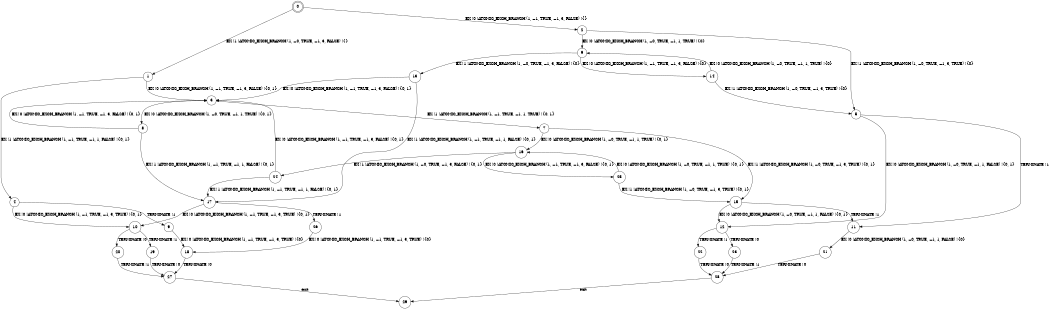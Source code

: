 digraph BCG {
size = "7, 10.5";
center = TRUE;
node [shape = circle];
0 [peripheries = 2];
0 -> 1 [label = "EX !1 !ATOMIC_EXCH_BRANCH (1, +0, TRUE, +1, 3, FALSE) !{}"];
0 -> 2 [label = "EX !0 !ATOMIC_EXCH_BRANCH (1, +1, TRUE, +1, 3, FALSE) !{}"];
1 -> 3 [label = "EX !0 !ATOMIC_EXCH_BRANCH (1, +1, TRUE, +1, 3, FALSE) !{0, 1}"];
1 -> 4 [label = "EX !1 !ATOMIC_EXCH_BRANCH (1, +1, TRUE, +1, 1, FALSE) !{0, 1}"];
2 -> 5 [label = "EX !1 !ATOMIC_EXCH_BRANCH (1, +0, TRUE, +1, 3, TRUE) !{0}"];
2 -> 6 [label = "EX !0 !ATOMIC_EXCH_BRANCH (1, +0, TRUE, +1, 1, TRUE) !{0}"];
3 -> 7 [label = "EX !1 !ATOMIC_EXCH_BRANCH (1, +1, TRUE, +1, 1, TRUE) !{0, 1}"];
3 -> 8 [label = "EX !0 !ATOMIC_EXCH_BRANCH (1, +0, TRUE, +1, 1, TRUE) !{0, 1}"];
4 -> 9 [label = "TERMINATE !1"];
4 -> 10 [label = "EX !0 !ATOMIC_EXCH_BRANCH (1, +1, TRUE, +1, 3, TRUE) !{0, 1}"];
5 -> 11 [label = "TERMINATE !1"];
5 -> 12 [label = "EX !0 !ATOMIC_EXCH_BRANCH (1, +0, TRUE, +1, 1, FALSE) !{0, 1}"];
6 -> 13 [label = "EX !1 !ATOMIC_EXCH_BRANCH (1, +0, TRUE, +1, 3, FALSE) !{0}"];
6 -> 14 [label = "EX !0 !ATOMIC_EXCH_BRANCH (1, +1, TRUE, +1, 3, FALSE) !{0}"];
7 -> 15 [label = "EX !1 !ATOMIC_EXCH_BRANCH (1, +0, TRUE, +1, 3, TRUE) !{0, 1}"];
7 -> 16 [label = "EX !0 !ATOMIC_EXCH_BRANCH (1, +0, TRUE, +1, 1, TRUE) !{0, 1}"];
8 -> 17 [label = "EX !1 !ATOMIC_EXCH_BRANCH (1, +1, TRUE, +1, 1, FALSE) !{0, 1}"];
8 -> 3 [label = "EX !0 !ATOMIC_EXCH_BRANCH (1, +1, TRUE, +1, 3, FALSE) !{0, 1}"];
9 -> 18 [label = "EX !0 !ATOMIC_EXCH_BRANCH (1, +1, TRUE, +1, 3, TRUE) !{0}"];
10 -> 19 [label = "TERMINATE !1"];
10 -> 20 [label = "TERMINATE !0"];
11 -> 21 [label = "EX !0 !ATOMIC_EXCH_BRANCH (1, +0, TRUE, +1, 1, FALSE) !{0}"];
12 -> 22 [label = "TERMINATE !1"];
12 -> 23 [label = "TERMINATE !0"];
13 -> 17 [label = "EX !1 !ATOMIC_EXCH_BRANCH (1, +1, TRUE, +1, 1, FALSE) !{0, 1}"];
13 -> 3 [label = "EX !0 !ATOMIC_EXCH_BRANCH (1, +1, TRUE, +1, 3, FALSE) !{0, 1}"];
14 -> 5 [label = "EX !1 !ATOMIC_EXCH_BRANCH (1, +0, TRUE, +1, 3, TRUE) !{0}"];
14 -> 6 [label = "EX !0 !ATOMIC_EXCH_BRANCH (1, +0, TRUE, +1, 1, TRUE) !{0}"];
15 -> 11 [label = "TERMINATE !1"];
15 -> 12 [label = "EX !0 !ATOMIC_EXCH_BRANCH (1, +0, TRUE, +1, 1, FALSE) !{0, 1}"];
16 -> 24 [label = "EX !1 !ATOMIC_EXCH_BRANCH (1, +0, TRUE, +1, 3, FALSE) !{0, 1}"];
16 -> 25 [label = "EX !0 !ATOMIC_EXCH_BRANCH (1, +1, TRUE, +1, 3, FALSE) !{0, 1}"];
17 -> 26 [label = "TERMINATE !1"];
17 -> 10 [label = "EX !0 !ATOMIC_EXCH_BRANCH (1, +1, TRUE, +1, 3, TRUE) !{0, 1}"];
18 -> 27 [label = "TERMINATE !0"];
19 -> 27 [label = "TERMINATE !0"];
20 -> 27 [label = "TERMINATE !1"];
21 -> 28 [label = "TERMINATE !0"];
22 -> 28 [label = "TERMINATE !0"];
23 -> 28 [label = "TERMINATE !1"];
24 -> 17 [label = "EX !1 !ATOMIC_EXCH_BRANCH (1, +1, TRUE, +1, 1, FALSE) !{0, 1}"];
24 -> 3 [label = "EX !0 !ATOMIC_EXCH_BRANCH (1, +1, TRUE, +1, 3, FALSE) !{0, 1}"];
25 -> 15 [label = "EX !1 !ATOMIC_EXCH_BRANCH (1, +0, TRUE, +1, 3, TRUE) !{0, 1}"];
25 -> 16 [label = "EX !0 !ATOMIC_EXCH_BRANCH (1, +0, TRUE, +1, 1, TRUE) !{0, 1}"];
26 -> 18 [label = "EX !0 !ATOMIC_EXCH_BRANCH (1, +1, TRUE, +1, 3, TRUE) !{0}"];
27 -> 29 [label = "exit"];
28 -> 29 [label = "exit"];
}
